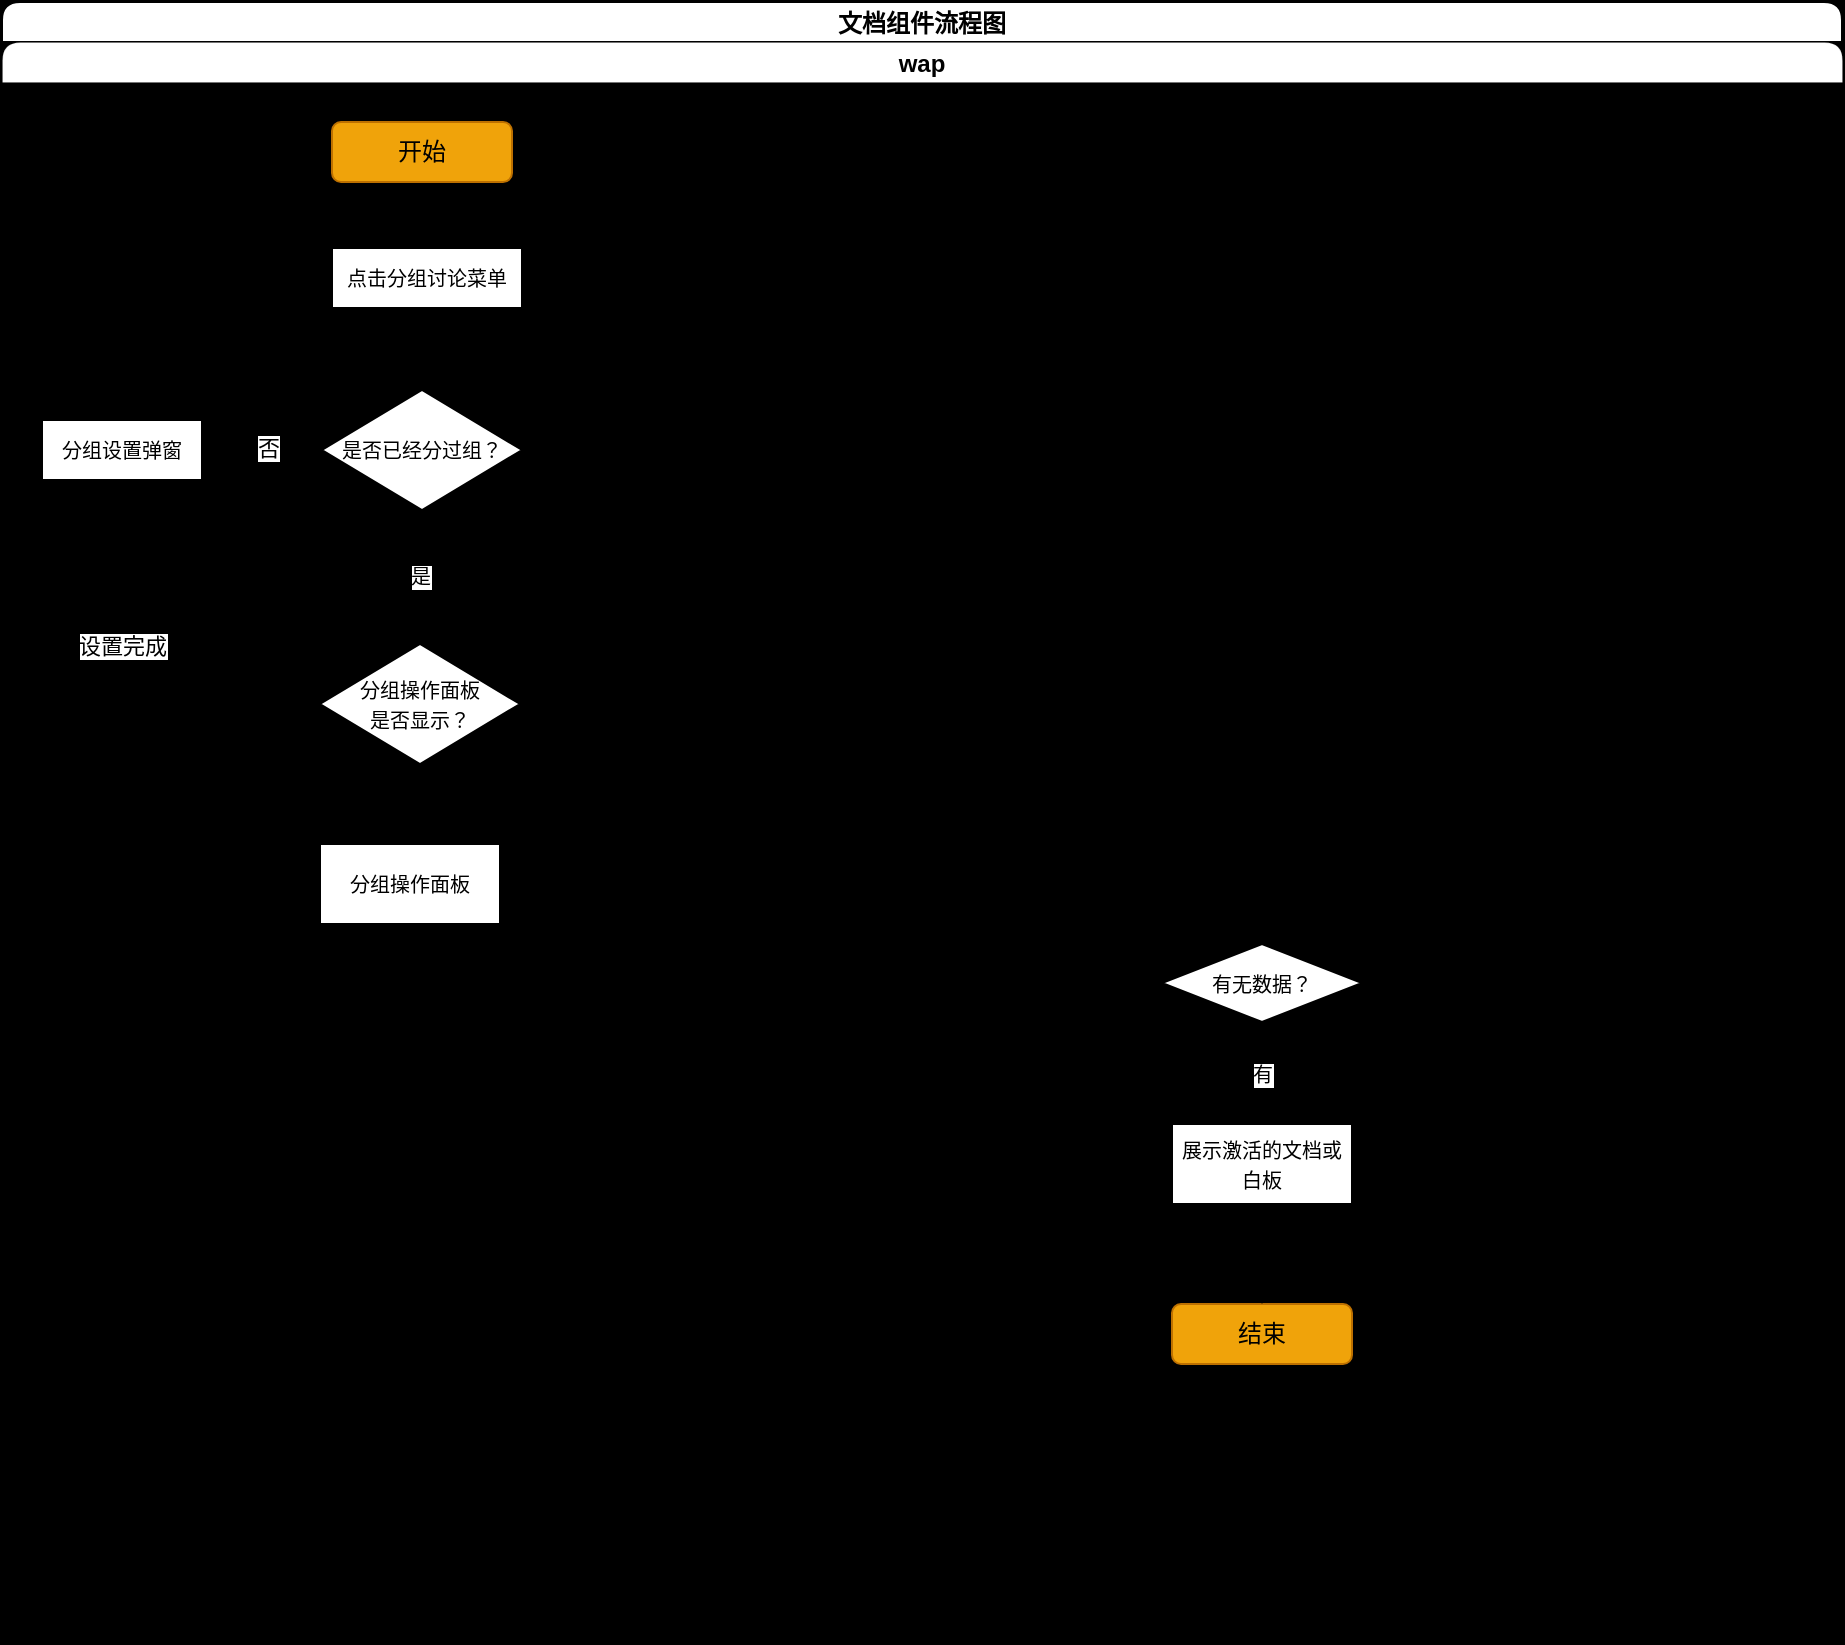<mxfile>
    <diagram id="Ty2NjuelVkugs8TiWOgl" name="第 1 页">
        <mxGraphModel dx="2805" dy="1739" grid="1" gridSize="10" guides="1" tooltips="1" connect="1" arrows="1" fold="1" page="1" pageScale="1" pageWidth="1920" pageHeight="1200" background="#000000" math="0" shadow="0">
            <root>
                <mxCell id="0"/>
                <mxCell id="1" parent="0"/>
                <mxCell id="179" value="文档组件流程图" style="swimlane;childLayout=stackLayout;resizeParent=1;resizeParentMax=0;startSize=20;rounded=1;" parent="1" vertex="1">
                    <mxGeometry x="-80" y="-310" width="920" height="820" as="geometry"/>
                </mxCell>
                <mxCell id="180" value="wap" style="swimlane;startSize=20;rounded=1;strokeWidth=0;" parent="179" vertex="1">
                    <mxGeometry y="20" width="920" height="800" as="geometry">
                        <mxRectangle y="20" width="30" height="771" as="alternateBounds"/>
                    </mxGeometry>
                </mxCell>
                <mxCell id="181" style="edgeStyle=none;html=1;exitX=0.5;exitY=1;exitDx=0;exitDy=0;entryX=0.5;entryY=0;entryDx=0;entryDy=0;" parent="180" source="182" edge="1">
                    <mxGeometry relative="1" as="geometry">
                        <mxPoint x="210" y="104" as="targetPoint"/>
                    </mxGeometry>
                </mxCell>
                <mxCell id="182" value="开始" style="rounded=1;whiteSpace=wrap;html=1;fillColor=#f0a30a;fontColor=#000000;strokeColor=#BD7000;" parent="180" vertex="1">
                    <mxGeometry x="165" y="40" width="90" height="30" as="geometry"/>
                </mxCell>
                <mxCell id="183" value="" style="edgeStyle=none;html=1;fontSize=10;" parent="180" edge="1">
                    <mxGeometry relative="1" as="geometry">
                        <mxPoint x="210" y="174" as="targetPoint"/>
                        <mxPoint x="209.671" y="134" as="sourcePoint"/>
                    </mxGeometry>
                </mxCell>
                <mxCell id="198" value="结束" style="rounded=1;whiteSpace=wrap;html=1;fillColor=#f0a30a;fontColor=#000000;strokeColor=#BD7000;" parent="180" vertex="1">
                    <mxGeometry x="585" y="631" width="90" height="30" as="geometry"/>
                </mxCell>
                <mxCell id="221" value="&lt;span style=&quot;font-size: 10px&quot;&gt;分组操作面板&lt;/span&gt;" style="rounded=0;whiteSpace=wrap;html=1;" parent="180" vertex="1">
                    <mxGeometry x="159" y="401" width="90" height="40" as="geometry"/>
                </mxCell>
                <mxCell id="290" value="&lt;span style=&quot;font-size: 10px&quot;&gt;点击分组讨论菜单&lt;/span&gt;" style="rounded=0;whiteSpace=wrap;html=1;" parent="180" vertex="1">
                    <mxGeometry x="165" y="103" width="95" height="30" as="geometry"/>
                </mxCell>
                <mxCell id="302" value="是" style="edgeStyle=none;html=1;fontSize=10;entryX=0.5;entryY=0;entryDx=0;entryDy=0;" parent="180" source="291" target="426" edge="1">
                    <mxGeometry relative="1" as="geometry">
                        <mxPoint x="260" y="311" as="targetPoint"/>
                    </mxGeometry>
                </mxCell>
                <mxCell id="420" style="edgeStyle=none;html=1;exitX=0;exitY=0.5;exitDx=0;exitDy=0;entryX=1;entryY=0.5;entryDx=0;entryDy=0;" edge="1" parent="180" source="291" target="419">
                    <mxGeometry relative="1" as="geometry"/>
                </mxCell>
                <mxCell id="421" value="否" style="edgeLabel;html=1;align=center;verticalAlign=middle;resizable=0;points=[];" vertex="1" connectable="0" parent="420">
                    <mxGeometry x="-0.078" y="-1" relative="1" as="geometry">
                        <mxPoint as="offset"/>
                    </mxGeometry>
                </mxCell>
                <mxCell id="291" value="&lt;font style=&quot;font-size: 10px&quot;&gt;是否已经分过组？&lt;/font&gt;" style="rhombus;whiteSpace=wrap;html=1;" parent="180" vertex="1">
                    <mxGeometry x="160" y="174" width="100" height="60" as="geometry"/>
                </mxCell>
                <mxCell id="372" value="有" style="edgeStyle=none;html=1;exitX=0.5;exitY=1;exitDx=0;exitDy=0;entryX=0.5;entryY=0;entryDx=0;entryDy=0;fontSize=10;strokeWidth=1;" parent="180" source="304" target="311" edge="1">
                    <mxGeometry relative="1" as="geometry"/>
                </mxCell>
                <mxCell id="304" value="&lt;span style=&quot;font-size: 10px&quot;&gt;有无数据？&lt;/span&gt;" style="rhombus;whiteSpace=wrap;html=1;" parent="180" vertex="1">
                    <mxGeometry x="580" y="451" width="100" height="39" as="geometry"/>
                </mxCell>
                <mxCell id="373" style="edgeStyle=none;html=1;exitX=0.5;exitY=1;exitDx=0;exitDy=0;entryX=0.5;entryY=0;entryDx=0;entryDy=0;fontSize=10;strokeWidth=1;" parent="180" source="311" target="198" edge="1">
                    <mxGeometry relative="1" as="geometry"/>
                </mxCell>
                <mxCell id="311" value="&lt;span style=&quot;font-size: 10px&quot;&gt;展示激活的文档或白板&lt;/span&gt;" style="rounded=0;whiteSpace=wrap;html=1;" parent="180" vertex="1">
                    <mxGeometry x="585" y="541" width="90" height="40" as="geometry"/>
                </mxCell>
                <mxCell id="422" value="设置完成" style="edgeStyle=none;html=1;exitX=0.5;exitY=1;exitDx=0;exitDy=0;" edge="1" parent="180" source="419">
                    <mxGeometry relative="1" as="geometry">
                        <mxPoint x="120" y="351" as="targetPoint"/>
                        <Array as="points">
                            <mxPoint x="60" y="308"/>
                            <mxPoint x="90" y="341"/>
                        </Array>
                    </mxGeometry>
                </mxCell>
                <mxCell id="419" value="&lt;span style=&quot;font-size: 10px&quot;&gt;分组设置弹窗&lt;/span&gt;" style="rounded=0;whiteSpace=wrap;html=1;" vertex="1" parent="180">
                    <mxGeometry x="20" y="189" width="80" height="30" as="geometry"/>
                </mxCell>
                <mxCell id="426" value="&lt;span style=&quot;font-size: 10px&quot;&gt;分组操作面板&lt;br&gt;是否显示？&lt;/span&gt;" style="rhombus;whiteSpace=wrap;html=1;" vertex="1" parent="180">
                    <mxGeometry x="159" y="301" width="100" height="60" as="geometry"/>
                </mxCell>
            </root>
        </mxGraphModel>
    </diagram>
</mxfile>